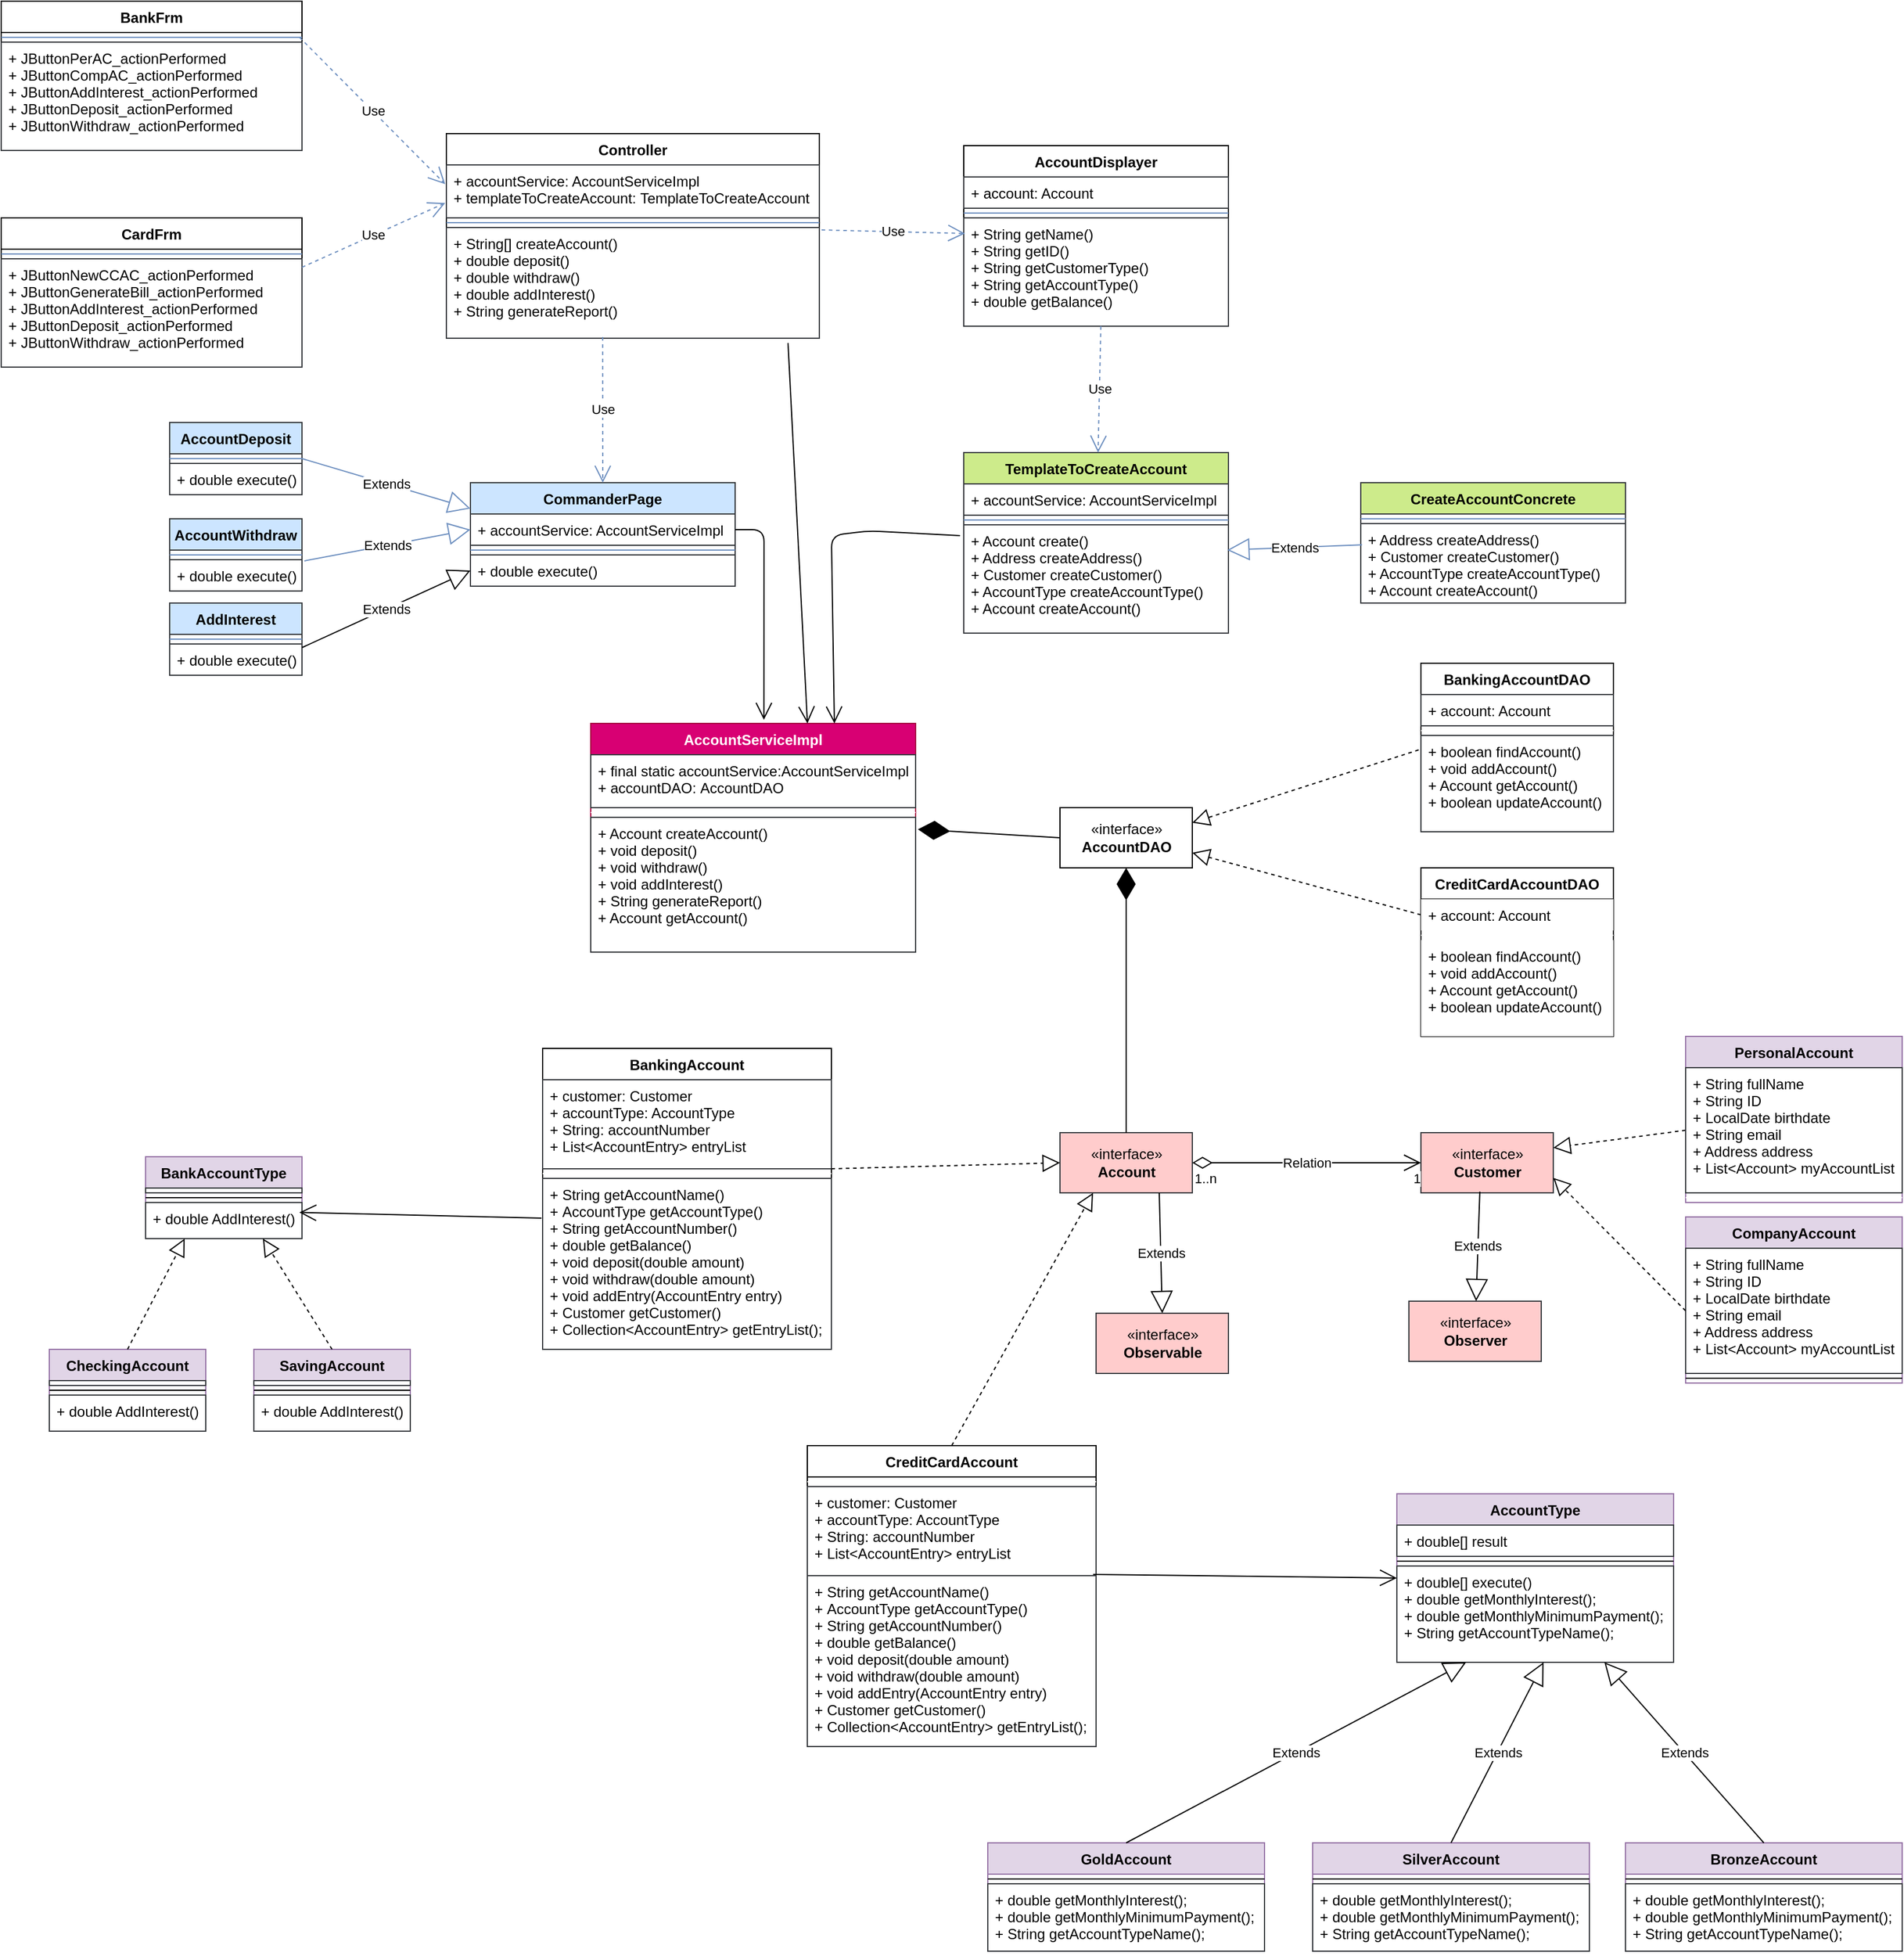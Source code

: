 <mxfile version="13.10.0" type="device"><diagram id="N6geoJVRwXy_Mv2rd3Je" name="Page-1"><mxGraphModel dx="652" dy="1452" grid="1" gridSize="10" guides="0" tooltips="1" connect="1" arrows="1" fold="1" page="1" pageScale="1" pageWidth="850" pageHeight="1100" math="0" shadow="0"><root><mxCell id="0"/><mxCell id="1" parent="0"/><mxCell id="7Wsvsvhpd3cD05kShC8l-5" value="CardFrm" style="swimlane;fontStyle=1;align=center;verticalAlign=top;childLayout=stackLayout;horizontal=1;startSize=26;horizontalStack=0;resizeParent=1;resizeParentMax=0;resizeLast=0;collapsible=1;marginBottom=0;" parent="1" vertex="1"><mxGeometry x="30" y="160" width="250" height="124" as="geometry"/></mxCell><mxCell id="7Wsvsvhpd3cD05kShC8l-7" value="" style="line;strokeWidth=1;fillColor=#dae8fc;align=left;verticalAlign=middle;spacingTop=-1;spacingLeft=3;spacingRight=3;rotatable=0;labelPosition=right;points=[];portConstraint=eastwest;strokeColor=#6c8ebf;" parent="7Wsvsvhpd3cD05kShC8l-5" vertex="1"><mxGeometry y="26" width="250" height="8" as="geometry"/></mxCell><mxCell id="7Wsvsvhpd3cD05kShC8l-8" value="+ JButtonNewCCAC_actionPerformed&#10;+ JButtonGenerateBill_actionPerformed&#10;+ JButtonAddInterest_actionPerformed&#10;+ JButtonDeposit_actionPerformed&#10;+ JButtonWithdraw_actionPerformed" style="text;strokeColor=#36393d;align=left;verticalAlign=top;spacingLeft=4;spacingRight=4;overflow=hidden;rotatable=0;points=[[0,0.5],[1,0.5]];portConstraint=eastwest;fillColor=#FFFFFF;" parent="7Wsvsvhpd3cD05kShC8l-5" vertex="1"><mxGeometry y="34" width="250" height="90" as="geometry"/></mxCell><mxCell id="7Wsvsvhpd3cD05kShC8l-23" value="BankFrm" style="swimlane;fontStyle=1;align=center;verticalAlign=top;childLayout=stackLayout;horizontal=1;startSize=26;horizontalStack=0;resizeParent=1;resizeParentMax=0;resizeLast=0;collapsible=1;marginBottom=0;" parent="1" vertex="1"><mxGeometry x="30" y="-20" width="250" height="124" as="geometry"/></mxCell><mxCell id="7Wsvsvhpd3cD05kShC8l-25" value="" style="line;strokeWidth=1;fillColor=#dae8fc;align=left;verticalAlign=middle;spacingTop=-1;spacingLeft=3;spacingRight=3;rotatable=0;labelPosition=right;points=[];portConstraint=eastwest;strokeColor=#6c8ebf;" parent="7Wsvsvhpd3cD05kShC8l-23" vertex="1"><mxGeometry y="26" width="250" height="8" as="geometry"/></mxCell><mxCell id="7Wsvsvhpd3cD05kShC8l-26" value="+ JButtonPerAC_actionPerformed&#10;+ JButtonCompAC_actionPerformed&#10;+ JButtonAddInterest_actionPerformed&#10;+ JButtonDeposit_actionPerformed&#10;+ JButtonWithdraw_actionPerformed" style="text;align=left;verticalAlign=top;spacingLeft=4;spacingRight=4;overflow=hidden;rotatable=0;points=[[0,0.5],[1,0.5]];portConstraint=eastwest;strokeColor=#36393d;fillColor=#FFFFFF;" parent="7Wsvsvhpd3cD05kShC8l-23" vertex="1"><mxGeometry y="34" width="250" height="90" as="geometry"/></mxCell><mxCell id="7Wsvsvhpd3cD05kShC8l-27" value="Controller" style="swimlane;fontStyle=1;align=center;verticalAlign=top;childLayout=stackLayout;horizontal=1;startSize=26;horizontalStack=0;resizeParent=1;resizeParentMax=0;resizeLast=0;collapsible=1;marginBottom=0;" parent="1" vertex="1"><mxGeometry x="400" y="90" width="310" height="170" as="geometry"/></mxCell><mxCell id="7Wsvsvhpd3cD05kShC8l-28" value="+ accountService: AccountServiceImpl&#10;+ templateToCreateAccount: TemplateToCreateAccount" style="text;strokeColor=#36393d;align=left;verticalAlign=top;spacingLeft=4;spacingRight=4;overflow=hidden;rotatable=0;points=[[0,0.5],[1,0.5]];portConstraint=eastwest;fillColor=#FFFFFF;" parent="7Wsvsvhpd3cD05kShC8l-27" vertex="1"><mxGeometry y="26" width="310" height="44" as="geometry"/></mxCell><mxCell id="7Wsvsvhpd3cD05kShC8l-29" value="" style="line;strokeWidth=1;fillColor=#dae8fc;align=left;verticalAlign=middle;spacingTop=-1;spacingLeft=3;spacingRight=3;rotatable=0;labelPosition=right;points=[];portConstraint=eastwest;strokeColor=#6c8ebf;" parent="7Wsvsvhpd3cD05kShC8l-27" vertex="1"><mxGeometry y="70" width="310" height="8" as="geometry"/></mxCell><mxCell id="7Wsvsvhpd3cD05kShC8l-30" value="+ String[] createAccount()&#10;+ double deposit()&#10;+ double withdraw()&#10;+ double addInterest()&#10;+ String generateReport()&#10;" style="text;strokeColor=#36393d;align=left;verticalAlign=top;spacingLeft=4;spacingRight=4;overflow=hidden;rotatable=0;points=[[0,0.5],[1,0.5]];portConstraint=eastwest;fillColor=#FFFFFF;" parent="7Wsvsvhpd3cD05kShC8l-27" vertex="1"><mxGeometry y="78" width="310" height="92" as="geometry"/></mxCell><mxCell id="7Wsvsvhpd3cD05kShC8l-33" value="Use" style="endArrow=open;endSize=12;dashed=1;html=1;exitX=0.992;exitY=-0.044;exitDx=0;exitDy=0;exitPerimeter=0;entryX=-0.003;entryY=0.364;entryDx=0;entryDy=0;entryPerimeter=0;fillColor=#dae8fc;strokeColor=#6c8ebf;" parent="1" source="7Wsvsvhpd3cD05kShC8l-26" target="7Wsvsvhpd3cD05kShC8l-28" edge="1"><mxGeometry width="160" relative="1" as="geometry"><mxPoint x="340" y="140" as="sourcePoint"/><mxPoint x="345" y="153" as="targetPoint"/></mxGeometry></mxCell><mxCell id="7Wsvsvhpd3cD05kShC8l-34" value="Use" style="endArrow=open;endSize=12;dashed=1;html=1;exitX=1;exitY=0.078;exitDx=0;exitDy=0;exitPerimeter=0;entryX=-0.003;entryY=0.719;entryDx=0;entryDy=0;entryPerimeter=0;fillColor=#dae8fc;strokeColor=#6c8ebf;" parent="1" source="7Wsvsvhpd3cD05kShC8l-8" target="7Wsvsvhpd3cD05kShC8l-28" edge="1"><mxGeometry width="160" relative="1" as="geometry"><mxPoint x="288" y="66.04" as="sourcePoint"/><mxPoint x="355" y="163.024" as="targetPoint"/></mxGeometry></mxCell><mxCell id="7Wsvsvhpd3cD05kShC8l-35" value="CommanderPage" style="swimlane;fontStyle=1;align=center;verticalAlign=top;childLayout=stackLayout;horizontal=1;startSize=26;horizontalStack=0;resizeParent=1;resizeParentMax=0;resizeLast=0;collapsible=1;marginBottom=0;fillColor=#cce5ff;strokeColor=#36393d;" parent="1" vertex="1"><mxGeometry x="420" y="380" width="220" height="86" as="geometry"/></mxCell><mxCell id="7Wsvsvhpd3cD05kShC8l-36" value="+ accountService: AccountServiceImpl" style="text;strokeColor=#36393d;align=left;verticalAlign=top;spacingLeft=4;spacingRight=4;overflow=hidden;rotatable=0;points=[[0,0.5],[1,0.5]];portConstraint=eastwest;fillColor=#FFFFFF;" parent="7Wsvsvhpd3cD05kShC8l-35" vertex="1"><mxGeometry y="26" width="220" height="26" as="geometry"/></mxCell><mxCell id="7Wsvsvhpd3cD05kShC8l-37" value="" style="line;strokeWidth=1;fillColor=#dae8fc;align=left;verticalAlign=middle;spacingTop=-1;spacingLeft=3;spacingRight=3;rotatable=0;labelPosition=right;points=[];portConstraint=eastwest;strokeColor=#6c8ebf;" parent="7Wsvsvhpd3cD05kShC8l-35" vertex="1"><mxGeometry y="52" width="220" height="8" as="geometry"/></mxCell><mxCell id="7Wsvsvhpd3cD05kShC8l-38" value="+ double execute()" style="text;strokeColor=#36393d;align=left;verticalAlign=top;spacingLeft=4;spacingRight=4;overflow=hidden;rotatable=0;points=[[0,0.5],[1,0.5]];portConstraint=eastwest;fillColor=#FFFFFF;" parent="7Wsvsvhpd3cD05kShC8l-35" vertex="1"><mxGeometry y="60" width="220" height="26" as="geometry"/></mxCell><mxCell id="7Wsvsvhpd3cD05kShC8l-39" value="Use" style="endArrow=open;endSize=12;dashed=1;html=1;entryX=0.5;entryY=0;entryDx=0;entryDy=0;exitX=0.419;exitY=0.989;exitDx=0;exitDy=0;exitPerimeter=0;fillColor=#dae8fc;strokeColor=#6c8ebf;" parent="1" source="7Wsvsvhpd3cD05kShC8l-30" target="7Wsvsvhpd3cD05kShC8l-35" edge="1"><mxGeometry width="160" relative="1" as="geometry"><mxPoint x="557" y="279" as="sourcePoint"/><mxPoint x="419.07" y="177.636" as="targetPoint"/></mxGeometry></mxCell><mxCell id="7Wsvsvhpd3cD05kShC8l-41" value="AccountDeposit" style="swimlane;fontStyle=1;align=center;verticalAlign=top;childLayout=stackLayout;horizontal=1;startSize=26;horizontalStack=0;resizeParent=1;resizeParentMax=0;resizeLast=0;collapsible=1;marginBottom=0;fillColor=#cce5ff;strokeColor=#36393d;" parent="1" vertex="1"><mxGeometry x="170" y="330" width="110" height="60" as="geometry"/></mxCell><mxCell id="7Wsvsvhpd3cD05kShC8l-43" value="" style="line;strokeWidth=1;fillColor=#dae8fc;align=left;verticalAlign=middle;spacingTop=-1;spacingLeft=3;spacingRight=3;rotatable=0;labelPosition=right;points=[];portConstraint=eastwest;strokeColor=#6c8ebf;" parent="7Wsvsvhpd3cD05kShC8l-41" vertex="1"><mxGeometry y="26" width="110" height="8" as="geometry"/></mxCell><mxCell id="7Wsvsvhpd3cD05kShC8l-44" value="+ double execute():" style="text;strokeColor=#36393d;align=left;verticalAlign=top;spacingLeft=4;spacingRight=4;overflow=hidden;rotatable=0;points=[[0,0.5],[1,0.5]];portConstraint=eastwest;fillColor=#FFFFFF;" parent="7Wsvsvhpd3cD05kShC8l-41" vertex="1"><mxGeometry y="34" width="110" height="26" as="geometry"/></mxCell><mxCell id="7Wsvsvhpd3cD05kShC8l-45" value="AccountWithdraw" style="swimlane;fontStyle=1;align=center;verticalAlign=top;childLayout=stackLayout;horizontal=1;startSize=26;horizontalStack=0;resizeParent=1;resizeParentMax=0;resizeLast=0;collapsible=1;marginBottom=0;fillColor=#cce5ff;strokeColor=#36393d;" parent="1" vertex="1"><mxGeometry x="170" y="410" width="110" height="60" as="geometry"/></mxCell><mxCell id="7Wsvsvhpd3cD05kShC8l-46" value="" style="line;strokeWidth=1;fillColor=#dae8fc;align=left;verticalAlign=middle;spacingTop=-1;spacingLeft=3;spacingRight=3;rotatable=0;labelPosition=right;points=[];portConstraint=eastwest;strokeColor=#6c8ebf;" parent="7Wsvsvhpd3cD05kShC8l-45" vertex="1"><mxGeometry y="26" width="110" height="8" as="geometry"/></mxCell><mxCell id="7Wsvsvhpd3cD05kShC8l-47" value="+ double execute():" style="text;strokeColor=#36393d;align=left;verticalAlign=top;spacingLeft=4;spacingRight=4;overflow=hidden;rotatable=0;points=[[0,0.5],[1,0.5]];portConstraint=eastwest;fillColor=#FFFFFF;" parent="7Wsvsvhpd3cD05kShC8l-45" vertex="1"><mxGeometry y="34" width="110" height="26" as="geometry"/></mxCell><mxCell id="7Wsvsvhpd3cD05kShC8l-48" value="AddInterest" style="swimlane;fontStyle=1;align=center;verticalAlign=top;childLayout=stackLayout;horizontal=1;startSize=26;horizontalStack=0;resizeParent=1;resizeParentMax=0;resizeLast=0;collapsible=1;marginBottom=0;fillColor=#cce5ff;strokeColor=#36393d;" parent="1" vertex="1"><mxGeometry x="170" y="480" width="110" height="60" as="geometry"/></mxCell><mxCell id="7Wsvsvhpd3cD05kShC8l-49" value="" style="line;strokeWidth=1;fillColor=#dae8fc;align=left;verticalAlign=middle;spacingTop=-1;spacingLeft=3;spacingRight=3;rotatable=0;labelPosition=right;points=[];portConstraint=eastwest;strokeColor=#6c8ebf;" parent="7Wsvsvhpd3cD05kShC8l-48" vertex="1"><mxGeometry y="26" width="110" height="8" as="geometry"/></mxCell><mxCell id="7Wsvsvhpd3cD05kShC8l-50" value="+ double execute():" style="text;strokeColor=#36393d;align=left;verticalAlign=top;spacingLeft=4;spacingRight=4;overflow=hidden;rotatable=0;points=[[0,0.5],[1,0.5]];portConstraint=eastwest;fillColor=#FFFFFF;" parent="7Wsvsvhpd3cD05kShC8l-48" vertex="1"><mxGeometry y="34" width="110" height="26" as="geometry"/></mxCell><mxCell id="7Wsvsvhpd3cD05kShC8l-53" value="AccountDisplayer" style="swimlane;fontStyle=1;align=center;verticalAlign=top;childLayout=stackLayout;horizontal=1;startSize=26;horizontalStack=0;resizeParent=1;resizeParentMax=0;resizeLast=0;collapsible=1;marginBottom=0;" parent="1" vertex="1"><mxGeometry x="830" y="100" width="220" height="150" as="geometry"/></mxCell><mxCell id="7Wsvsvhpd3cD05kShC8l-54" value="+ account: Account" style="text;strokeColor=#36393d;align=left;verticalAlign=top;spacingLeft=4;spacingRight=4;overflow=hidden;rotatable=0;points=[[0,0.5],[1,0.5]];portConstraint=eastwest;fillColor=#FFFFFF;" parent="7Wsvsvhpd3cD05kShC8l-53" vertex="1"><mxGeometry y="26" width="220" height="26" as="geometry"/></mxCell><mxCell id="7Wsvsvhpd3cD05kShC8l-55" value="" style="line;strokeWidth=1;fillColor=#dae8fc;align=left;verticalAlign=middle;spacingTop=-1;spacingLeft=3;spacingRight=3;rotatable=0;labelPosition=right;points=[];portConstraint=eastwest;strokeColor=#6c8ebf;" parent="7Wsvsvhpd3cD05kShC8l-53" vertex="1"><mxGeometry y="52" width="220" height="8" as="geometry"/></mxCell><mxCell id="7Wsvsvhpd3cD05kShC8l-56" value="+ String getName()&#10;+ String getID()&#10;+ String getCustomerType()&#10;+ String getAccountType()&#10;+ double getBalance()" style="text;strokeColor=#36393d;align=left;verticalAlign=top;spacingLeft=4;spacingRight=4;overflow=hidden;rotatable=0;points=[[0,0.5],[1,0.5]];portConstraint=eastwest;fillColor=#FFFFFF;" parent="7Wsvsvhpd3cD05kShC8l-53" vertex="1"><mxGeometry y="60" width="220" height="90" as="geometry"/></mxCell><mxCell id="7Wsvsvhpd3cD05kShC8l-57" value="Use" style="endArrow=open;endSize=12;dashed=1;html=1;entryX=0.005;entryY=0.144;entryDx=0;entryDy=0;exitX=1.006;exitY=0.022;exitDx=0;exitDy=0;exitPerimeter=0;entryPerimeter=0;fillColor=#dae8fc;strokeColor=#6c8ebf;" parent="1" source="7Wsvsvhpd3cD05kShC8l-30" target="7Wsvsvhpd3cD05kShC8l-56" edge="1"><mxGeometry width="160" relative="1" as="geometry"><mxPoint x="567" y="289" as="sourcePoint"/><mxPoint x="435" y="360" as="targetPoint"/></mxGeometry></mxCell><mxCell id="7Wsvsvhpd3cD05kShC8l-58" value="TemplateToCreateAccount" style="swimlane;fontStyle=1;align=center;verticalAlign=top;childLayout=stackLayout;horizontal=1;startSize=26;horizontalStack=0;resizeParent=1;resizeParentMax=0;resizeLast=0;collapsible=1;marginBottom=0;fillColor=#cdeb8b;strokeColor=#36393d;" parent="1" vertex="1"><mxGeometry x="830" y="355" width="220" height="150" as="geometry"/></mxCell><mxCell id="7Wsvsvhpd3cD05kShC8l-59" value="+ accountService: AccountServiceImpl" style="text;strokeColor=#36393d;align=left;verticalAlign=top;spacingLeft=4;spacingRight=4;overflow=hidden;rotatable=0;points=[[0,0.5],[1,0.5]];portConstraint=eastwest;fillColor=#FFFFFF;" parent="7Wsvsvhpd3cD05kShC8l-58" vertex="1"><mxGeometry y="26" width="220" height="26" as="geometry"/></mxCell><mxCell id="7Wsvsvhpd3cD05kShC8l-60" value="" style="line;strokeWidth=1;fillColor=#dae8fc;align=left;verticalAlign=middle;spacingTop=-1;spacingLeft=3;spacingRight=3;rotatable=0;labelPosition=right;points=[];portConstraint=eastwest;strokeColor=#6c8ebf;" parent="7Wsvsvhpd3cD05kShC8l-58" vertex="1"><mxGeometry y="52" width="220" height="8" as="geometry"/></mxCell><mxCell id="7Wsvsvhpd3cD05kShC8l-61" value="+ Account create()&#10;+ Address createAddress()&#10;+ Customer createCustomer()&#10;+ AccountType createAccountType()&#10;+ Account createAccount()" style="text;strokeColor=#36393d;align=left;verticalAlign=top;spacingLeft=4;spacingRight=4;overflow=hidden;rotatable=0;points=[[0,0.5],[1,0.5]];portConstraint=eastwest;fillColor=#FFFFFF;" parent="7Wsvsvhpd3cD05kShC8l-58" vertex="1"><mxGeometry y="60" width="220" height="90" as="geometry"/></mxCell><mxCell id="7Wsvsvhpd3cD05kShC8l-62" value="Use" style="endArrow=open;endSize=12;dashed=1;html=1;exitX=0.518;exitY=1;exitDx=0;exitDy=0;exitPerimeter=0;fillColor=#dae8fc;strokeColor=#6c8ebf;" parent="1" source="7Wsvsvhpd3cD05kShC8l-56" target="7Wsvsvhpd3cD05kShC8l-58" edge="1"><mxGeometry width="160" relative="1" as="geometry"><mxPoint x="731.86" y="200.024" as="sourcePoint"/><mxPoint x="841.1" y="202.96" as="targetPoint"/></mxGeometry></mxCell><mxCell id="7Wsvsvhpd3cD05kShC8l-63" value="CreateAccountConcrete" style="swimlane;fontStyle=1;align=center;verticalAlign=top;childLayout=stackLayout;horizontal=1;startSize=26;horizontalStack=0;resizeParent=1;resizeParentMax=0;resizeLast=0;collapsible=1;marginBottom=0;fillColor=#cdeb8b;strokeColor=#36393d;" parent="1" vertex="1"><mxGeometry x="1160" y="380" width="220" height="100" as="geometry"/></mxCell><mxCell id="7Wsvsvhpd3cD05kShC8l-65" value="" style="line;strokeWidth=1;fillColor=#dae8fc;align=left;verticalAlign=middle;spacingTop=-1;spacingLeft=3;spacingRight=3;rotatable=0;labelPosition=right;points=[];portConstraint=eastwest;strokeColor=#6c8ebf;" parent="7Wsvsvhpd3cD05kShC8l-63" vertex="1"><mxGeometry y="26" width="220" height="8" as="geometry"/></mxCell><mxCell id="7Wsvsvhpd3cD05kShC8l-66" value="+ Address createAddress()&#10;+ Customer createCustomer()&#10;+ AccountType createAccountType()&#10;+ Account createAccount()" style="text;strokeColor=#36393d;align=left;verticalAlign=top;spacingLeft=4;spacingRight=4;overflow=hidden;rotatable=0;points=[[0,0.5],[1,0.5]];portConstraint=eastwest;fillColor=#FFFFFF;" parent="7Wsvsvhpd3cD05kShC8l-63" vertex="1"><mxGeometry y="34" width="220" height="66" as="geometry"/></mxCell><mxCell id="7Wsvsvhpd3cD05kShC8l-67" value="Extends" style="endArrow=block;endSize=16;endFill=0;html=1;exitX=0.005;exitY=0.267;exitDx=0;exitDy=0;exitPerimeter=0;fillColor=#dae8fc;strokeColor=#6c8ebf;" parent="1" source="7Wsvsvhpd3cD05kShC8l-66" edge="1"><mxGeometry width="160" relative="1" as="geometry"><mxPoint x="460" y="340" as="sourcePoint"/><mxPoint x="1049" y="436" as="targetPoint"/></mxGeometry></mxCell><mxCell id="7Wsvsvhpd3cD05kShC8l-68" value="Extends" style="endArrow=block;endSize=16;endFill=0;html=1;exitX=1;exitY=0.5;exitDx=0;exitDy=0;entryX=0;entryY=0.25;entryDx=0;entryDy=0;fillColor=#dae8fc;strokeColor=#6c8ebf;" parent="1" source="7Wsvsvhpd3cD05kShC8l-41" target="7Wsvsvhpd3cD05kShC8l-35" edge="1"><mxGeometry width="160" relative="1" as="geometry"><mxPoint x="360" y="340" as="sourcePoint"/><mxPoint x="520" y="340" as="targetPoint"/></mxGeometry></mxCell><mxCell id="7Wsvsvhpd3cD05kShC8l-69" value="Extends" style="endArrow=block;endSize=16;endFill=0;html=1;exitX=1.018;exitY=0.038;exitDx=0;exitDy=0;entryX=0;entryY=0.5;entryDx=0;entryDy=0;exitPerimeter=0;fillColor=#dae8fc;strokeColor=#6c8ebf;" parent="1" source="7Wsvsvhpd3cD05kShC8l-47" target="7Wsvsvhpd3cD05kShC8l-36" edge="1"><mxGeometry width="160" relative="1" as="geometry"><mxPoint x="290" y="400" as="sourcePoint"/><mxPoint x="430" y="411.5" as="targetPoint"/></mxGeometry></mxCell><mxCell id="7Wsvsvhpd3cD05kShC8l-70" value="Extends" style="endArrow=block;endSize=16;endFill=0;html=1;exitX=1;exitY=0.115;exitDx=0;exitDy=0;entryX=0;entryY=0.5;entryDx=0;entryDy=0;exitPerimeter=0;" parent="1" source="7Wsvsvhpd3cD05kShC8l-50" target="7Wsvsvhpd3cD05kShC8l-38" edge="1"><mxGeometry width="160" relative="1" as="geometry"><mxPoint x="300" y="410" as="sourcePoint"/><mxPoint x="440" y="421.5" as="targetPoint"/></mxGeometry></mxCell><mxCell id="7Wsvsvhpd3cD05kShC8l-71" value="AccountServiceImpl" style="swimlane;fontStyle=1;align=center;verticalAlign=top;childLayout=stackLayout;horizontal=1;startSize=26;horizontalStack=0;resizeParent=1;resizeParentMax=0;resizeLast=0;collapsible=1;marginBottom=0;fillColor=#d80073;strokeColor=#A50040;fontColor=#ffffff;" parent="1" vertex="1"><mxGeometry x="520" y="580" width="270" height="190" as="geometry"/></mxCell><mxCell id="7Wsvsvhpd3cD05kShC8l-72" value="+ final static accountService:AccountServiceImpl&#10;+ accountDAO: AccountDAO" style="text;strokeColor=#36393d;align=left;verticalAlign=top;spacingLeft=4;spacingRight=4;overflow=hidden;rotatable=0;points=[[0,0.5],[1,0.5]];portConstraint=eastwest;fillColor=#FFFFFF;" parent="7Wsvsvhpd3cD05kShC8l-71" vertex="1"><mxGeometry y="26" width="270" height="44" as="geometry"/></mxCell><mxCell id="7Wsvsvhpd3cD05kShC8l-73" value="" style="line;strokeWidth=1;align=left;verticalAlign=middle;spacingTop=-1;spacingLeft=3;spacingRight=3;rotatable=0;labelPosition=right;points=[];portConstraint=eastwest;fillColor=#FFFFFF;strokeColor=#FFFFFF;" parent="7Wsvsvhpd3cD05kShC8l-71" vertex="1"><mxGeometry y="70" width="270" height="8" as="geometry"/></mxCell><mxCell id="7Wsvsvhpd3cD05kShC8l-74" value="+ Account createAccount()&#10;+ void deposit()&#10;+ void withdraw()&#10;+ void addInterest()&#10;+ String generateReport()&#10;+ Account getAccount()" style="text;strokeColor=#36393d;align=left;verticalAlign=top;spacingLeft=4;spacingRight=4;overflow=hidden;rotatable=0;points=[[0,0.5],[1,0.5]];portConstraint=eastwest;fillColor=#FFFFFF;" parent="7Wsvsvhpd3cD05kShC8l-71" vertex="1"><mxGeometry y="78" width="270" height="112" as="geometry"/></mxCell><mxCell id="7Wsvsvhpd3cD05kShC8l-79" value="«interface»&lt;br&gt;&lt;b&gt;AccountDAO&lt;/b&gt;" style="html=1;" parent="1" vertex="1"><mxGeometry x="910" y="650" width="110" height="50" as="geometry"/></mxCell><mxCell id="7Wsvsvhpd3cD05kShC8l-80" value="BankingAccountDAO" style="swimlane;fontStyle=1;align=center;verticalAlign=top;childLayout=stackLayout;horizontal=1;startSize=26;horizontalStack=0;resizeParent=1;resizeParentMax=0;resizeLast=0;collapsible=1;marginBottom=0;" parent="1" vertex="1"><mxGeometry x="1210" y="530" width="160" height="140" as="geometry"/></mxCell><mxCell id="7Wsvsvhpd3cD05kShC8l-81" value="+ account: Account" style="text;strokeColor=#36393d;align=left;verticalAlign=top;spacingLeft=4;spacingRight=4;overflow=hidden;rotatable=0;points=[[0,0.5],[1,0.5]];portConstraint=eastwest;fillColor=#FFFFFF;" parent="7Wsvsvhpd3cD05kShC8l-80" vertex="1"><mxGeometry y="26" width="160" height="26" as="geometry"/></mxCell><mxCell id="7Wsvsvhpd3cD05kShC8l-82" value="" style="line;strokeWidth=1;align=left;verticalAlign=middle;spacingTop=-1;spacingLeft=3;spacingRight=3;rotatable=0;labelPosition=right;points=[];portConstraint=eastwest;strokeColor=#FFFFFF;fillColor=#FFFFFF;" parent="7Wsvsvhpd3cD05kShC8l-80" vertex="1"><mxGeometry y="52" width="160" height="8" as="geometry"/></mxCell><mxCell id="7Wsvsvhpd3cD05kShC8l-83" value="+ boolean findAccount()&#10;+ void addAccount()&#10;+ Account getAccount()&#10;+ boolean updateAccount()" style="text;strokeColor=#36393d;align=left;verticalAlign=top;spacingLeft=4;spacingRight=4;overflow=hidden;rotatable=0;points=[[0,0.5],[1,0.5]];portConstraint=eastwest;fillColor=#FFFFFF;" parent="7Wsvsvhpd3cD05kShC8l-80" vertex="1"><mxGeometry y="60" width="160" height="80" as="geometry"/></mxCell><mxCell id="7Wsvsvhpd3cD05kShC8l-88" value="CreditCardAccountDAO" style="swimlane;fontStyle=1;align=center;verticalAlign=top;childLayout=stackLayout;horizontal=1;startSize=26;horizontalStack=0;resizeParent=1;resizeParentMax=0;resizeLast=0;collapsible=1;marginBottom=0;" parent="1" vertex="1"><mxGeometry x="1210" y="700" width="160" height="140" as="geometry"/></mxCell><mxCell id="7Wsvsvhpd3cD05kShC8l-89" value="+ account: Account" style="text;align=left;verticalAlign=top;spacingLeft=4;spacingRight=4;overflow=hidden;rotatable=0;points=[[0,0.5],[1,0.5]];portConstraint=eastwest;fillColor=#FFFFFF;" parent="7Wsvsvhpd3cD05kShC8l-88" vertex="1"><mxGeometry y="26" width="160" height="26" as="geometry"/></mxCell><mxCell id="7Wsvsvhpd3cD05kShC8l-90" value="" style="line;strokeWidth=1;align=left;verticalAlign=middle;spacingTop=-1;spacingLeft=3;spacingRight=3;rotatable=0;labelPosition=right;points=[];portConstraint=eastwest;fillColor=#FFFFFF;strokeColor=#FFFFFF;" parent="7Wsvsvhpd3cD05kShC8l-88" vertex="1"><mxGeometry y="52" width="160" height="8" as="geometry"/></mxCell><mxCell id="7Wsvsvhpd3cD05kShC8l-91" value="+ boolean findAccount()&#10;+ void addAccount()&#10;+ Account getAccount()&#10;+ boolean updateAccount()" style="text;align=left;verticalAlign=top;spacingLeft=4;spacingRight=4;overflow=hidden;rotatable=0;points=[[0,0.5],[1,0.5]];portConstraint=eastwest;fillColor=#FFFFFF;" parent="7Wsvsvhpd3cD05kShC8l-88" vertex="1"><mxGeometry y="60" width="160" height="80" as="geometry"/></mxCell><mxCell id="7Wsvsvhpd3cD05kShC8l-92" value="" style="endArrow=block;dashed=1;endFill=0;endSize=12;html=1;exitX=-0.012;exitY=0.15;exitDx=0;exitDy=0;exitPerimeter=0;entryX=1;entryY=0.25;entryDx=0;entryDy=0;fillColor=#ffe6cc;" parent="1" source="7Wsvsvhpd3cD05kShC8l-83" target="7Wsvsvhpd3cD05kShC8l-79" edge="1"><mxGeometry width="160" relative="1" as="geometry"><mxPoint x="840" y="630" as="sourcePoint"/><mxPoint x="1000" y="630" as="targetPoint"/></mxGeometry></mxCell><mxCell id="7Wsvsvhpd3cD05kShC8l-93" value="" style="endArrow=block;dashed=1;endFill=0;endSize=12;html=1;exitX=0;exitY=0.5;exitDx=0;exitDy=0;entryX=1;entryY=0.75;entryDx=0;entryDy=0;fillColor=#ffe6cc;" parent="1" source="7Wsvsvhpd3cD05kShC8l-89" target="7Wsvsvhpd3cD05kShC8l-79" edge="1"><mxGeometry width="160" relative="1" as="geometry"><mxPoint x="1088.08" y="622" as="sourcePoint"/><mxPoint x="1000" y="672.5" as="targetPoint"/></mxGeometry></mxCell><mxCell id="7Wsvsvhpd3cD05kShC8l-102" value="«interface»&lt;br&gt;&lt;b&gt;Account&lt;/b&gt;" style="html=1;fillColor=#ffcccc;strokeColor=#36393d;" parent="1" vertex="1"><mxGeometry x="910" y="920" width="110" height="50" as="geometry"/></mxCell><mxCell id="7Wsvsvhpd3cD05kShC8l-103" value="BankingAccount" style="swimlane;fontStyle=1;align=center;verticalAlign=top;childLayout=stackLayout;horizontal=1;startSize=26;horizontalStack=0;resizeParent=1;resizeParentMax=0;resizeLast=0;collapsible=1;marginBottom=0;" parent="1" vertex="1"><mxGeometry x="480" y="850" width="240" height="250" as="geometry"/></mxCell><mxCell id="7Wsvsvhpd3cD05kShC8l-104" value="+ customer: Customer&#10;+ accountType: AccountType&#10;+ String: accountNumber&#10;+ List&lt;AccountEntry&gt; entryList" style="text;strokeColor=#36393d;align=left;verticalAlign=top;spacingLeft=4;spacingRight=4;overflow=hidden;rotatable=0;points=[[0,0.5],[1,0.5]];portConstraint=eastwest;fillColor=#FFFFFF;" parent="7Wsvsvhpd3cD05kShC8l-103" vertex="1"><mxGeometry y="26" width="240" height="74" as="geometry"/></mxCell><mxCell id="7Wsvsvhpd3cD05kShC8l-105" value="" style="line;strokeWidth=1;align=left;verticalAlign=middle;spacingTop=-1;spacingLeft=3;spacingRight=3;rotatable=0;labelPosition=right;points=[];portConstraint=eastwest;fillColor=#FFFFFF;strokeColor=#FFFFFF;" parent="7Wsvsvhpd3cD05kShC8l-103" vertex="1"><mxGeometry y="100" width="240" height="8" as="geometry"/></mxCell><mxCell id="7Wsvsvhpd3cD05kShC8l-106" value="+ String getAccountName()&#10;+ AccountType getAccountType()&#10;+ String getAccountNumber()&#10;+ double getBalance()&#10;+ void deposit(double amount)&#10;+ void withdraw(double amount)&#10;+ void addEntry(AccountEntry entry)&#10;+ Customer getCustomer()&#10;+ Collection&lt;AccountEntry&gt; getEntryList();" style="text;strokeColor=#36393d;align=left;verticalAlign=top;spacingLeft=4;spacingRight=4;overflow=hidden;rotatable=0;points=[[0,0.5],[1,0.5]];portConstraint=eastwest;fillColor=#FFFFFF;" parent="7Wsvsvhpd3cD05kShC8l-103" vertex="1"><mxGeometry y="108" width="240" height="142" as="geometry"/></mxCell><mxCell id="7Wsvsvhpd3cD05kShC8l-107" value="" style="endArrow=open;endFill=1;endSize=12;html=1;entryX=0.533;entryY=-0.016;entryDx=0;entryDy=0;exitX=1;exitY=0.5;exitDx=0;exitDy=0;entryPerimeter=0;" parent="1" source="7Wsvsvhpd3cD05kShC8l-36" target="7Wsvsvhpd3cD05kShC8l-71" edge="1"><mxGeometry width="160" relative="1" as="geometry"><mxPoint x="645" y="426" as="sourcePoint"/><mxPoint x="940" y="720" as="targetPoint"/><Array as="points"><mxPoint x="664" y="419"/></Array></mxGeometry></mxCell><mxCell id="7Wsvsvhpd3cD05kShC8l-108" value="" style="endArrow=open;endFill=1;endSize=12;html=1;entryX=0.75;entryY=0;entryDx=0;entryDy=0;exitX=-0.014;exitY=0.1;exitDx=0;exitDy=0;exitPerimeter=0;fillColor=#f8cecc;" parent="1" source="7Wsvsvhpd3cD05kShC8l-61" target="7Wsvsvhpd3cD05kShC8l-71" edge="1"><mxGeometry width="160" relative="1" as="geometry"><mxPoint x="650" y="429" as="sourcePoint"/><mxPoint x="673.91" y="586.96" as="targetPoint"/><Array as="points"><mxPoint x="750" y="420"/><mxPoint x="720" y="424"/></Array></mxGeometry></mxCell><mxCell id="7Wsvsvhpd3cD05kShC8l-109" value="" style="endArrow=diamondThin;endFill=1;endSize=24;html=1;exitX=0;exitY=0.5;exitDx=0;exitDy=0;entryX=1.007;entryY=0.089;entryDx=0;entryDy=0;entryPerimeter=0;fillColor=#ffe6cc;" parent="1" source="7Wsvsvhpd3cD05kShC8l-79" target="7Wsvsvhpd3cD05kShC8l-74" edge="1"><mxGeometry width="160" relative="1" as="geometry"><mxPoint x="880" y="630" as="sourcePoint"/><mxPoint x="940" y="600" as="targetPoint"/></mxGeometry></mxCell><mxCell id="7Wsvsvhpd3cD05kShC8l-110" value="" style="endArrow=diamondThin;endFill=1;endSize=24;html=1;exitX=0.5;exitY=0;exitDx=0;exitDy=0;entryX=0.5;entryY=1;entryDx=0;entryDy=0;" parent="1" source="7Wsvsvhpd3cD05kShC8l-102" target="7Wsvsvhpd3cD05kShC8l-79" edge="1"><mxGeometry width="160" relative="1" as="geometry"><mxPoint x="920" y="685" as="sourcePoint"/><mxPoint x="801.89" y="677.968" as="targetPoint"/></mxGeometry></mxCell><mxCell id="7Wsvsvhpd3cD05kShC8l-111" value="" style="endArrow=block;dashed=1;endFill=0;endSize=12;html=1;exitX=1;exitY=0;exitDx=0;exitDy=0;entryX=0;entryY=0.5;entryDx=0;entryDy=0;exitPerimeter=0;" parent="1" source="7Wsvsvhpd3cD05kShC8l-105" target="7Wsvsvhpd3cD05kShC8l-102" edge="1"><mxGeometry width="160" relative="1" as="geometry"><mxPoint x="780" y="850" as="sourcePoint"/><mxPoint x="940" y="850" as="targetPoint"/></mxGeometry></mxCell><mxCell id="7Wsvsvhpd3cD05kShC8l-112" value="CreditCardAccount" style="swimlane;fontStyle=1;align=center;verticalAlign=top;childLayout=stackLayout;horizontal=1;startSize=26;horizontalStack=0;resizeParent=1;resizeParentMax=0;resizeLast=0;collapsible=1;marginBottom=0;" parent="1" vertex="1"><mxGeometry x="700" y="1180" width="240" height="250" as="geometry"/></mxCell><mxCell id="7Wsvsvhpd3cD05kShC8l-114" value="" style="line;strokeWidth=1;align=left;verticalAlign=middle;spacingTop=-1;spacingLeft=3;spacingRight=3;rotatable=0;labelPosition=right;points=[];portConstraint=eastwest;fillColor=#FFFFFF;strokeColor=#FFFFFF;" parent="7Wsvsvhpd3cD05kShC8l-112" vertex="1"><mxGeometry y="26" width="240" height="8" as="geometry"/></mxCell><mxCell id="7Wsvsvhpd3cD05kShC8l-113" value="+ customer: Customer&#10;+ accountType: AccountType&#10;+ String: accountNumber&#10;+ List&lt;AccountEntry&gt; entryList" style="text;align=left;verticalAlign=top;spacingLeft=4;spacingRight=4;overflow=hidden;rotatable=0;points=[[0,0.5],[1,0.5]];portConstraint=eastwest;strokeColor=#36393d;fillColor=#FFFFFF;" parent="7Wsvsvhpd3cD05kShC8l-112" vertex="1"><mxGeometry y="34" width="240" height="74" as="geometry"/></mxCell><mxCell id="7Wsvsvhpd3cD05kShC8l-115" value="+ String getAccountName()&#10;+ AccountType getAccountType()&#10;+ String getAccountNumber()&#10;+ double getBalance()&#10;+ void deposit(double amount)&#10;+ void withdraw(double amount)&#10;+ void addEntry(AccountEntry entry)&#10;+ Customer getCustomer()&#10;+ Collection&lt;AccountEntry&gt; getEntryList();" style="text;align=left;verticalAlign=top;spacingLeft=4;spacingRight=4;overflow=hidden;rotatable=0;points=[[0,0.5],[1,0.5]];portConstraint=eastwest;strokeColor=#36393d;fillColor=#FFFFFF;" parent="7Wsvsvhpd3cD05kShC8l-112" vertex="1"><mxGeometry y="108" width="240" height="142" as="geometry"/></mxCell><mxCell id="7Wsvsvhpd3cD05kShC8l-116" value="" style="endArrow=block;dashed=1;endFill=0;endSize=12;html=1;exitX=0.5;exitY=0;exitDx=0;exitDy=0;entryX=0.25;entryY=1;entryDx=0;entryDy=0;" parent="1" source="7Wsvsvhpd3cD05kShC8l-112" target="7Wsvsvhpd3cD05kShC8l-102" edge="1"><mxGeometry width="160" relative="1" as="geometry"><mxPoint x="770" y="863.972" as="sourcePoint"/><mxPoint x="910" y="970" as="targetPoint"/></mxGeometry></mxCell><mxCell id="7Wsvsvhpd3cD05kShC8l-117" value="«interface»&lt;br&gt;&lt;b&gt;Customer&lt;/b&gt;" style="html=1;fillColor=#ffcccc;strokeColor=#36393d;" parent="1" vertex="1"><mxGeometry x="1210" y="920" width="110" height="50" as="geometry"/></mxCell><mxCell id="7Wsvsvhpd3cD05kShC8l-119" value="Relation" style="endArrow=open;html=1;endSize=12;startArrow=diamondThin;startSize=14;startFill=0;edgeStyle=orthogonalEdgeStyle;exitX=1;exitY=0.5;exitDx=0;exitDy=0;entryX=0;entryY=0.5;entryDx=0;entryDy=0;" parent="1" source="7Wsvsvhpd3cD05kShC8l-102" target="7Wsvsvhpd3cD05kShC8l-117" edge="1"><mxGeometry relative="1" as="geometry"><mxPoint x="870" y="1070" as="sourcePoint"/><mxPoint x="1030" y="1070" as="targetPoint"/></mxGeometry></mxCell><mxCell id="7Wsvsvhpd3cD05kShC8l-120" value="1..n" style="edgeLabel;resizable=0;html=1;align=left;verticalAlign=top;" parent="7Wsvsvhpd3cD05kShC8l-119" connectable="0" vertex="1"><mxGeometry x="-1" relative="1" as="geometry"/></mxCell><mxCell id="7Wsvsvhpd3cD05kShC8l-121" value="1" style="edgeLabel;resizable=0;html=1;align=right;verticalAlign=top;" parent="7Wsvsvhpd3cD05kShC8l-119" connectable="0" vertex="1"><mxGeometry x="1" relative="1" as="geometry"/></mxCell><mxCell id="7Wsvsvhpd3cD05kShC8l-127" value="CompanyAccount" style="swimlane;fontStyle=1;align=center;verticalAlign=top;childLayout=stackLayout;horizontal=1;startSize=26;horizontalStack=0;resizeParent=1;resizeParentMax=0;resizeLast=0;collapsible=1;marginBottom=0;fillColor=#e1d5e7;strokeColor=#9673a6;" parent="1" vertex="1"><mxGeometry x="1430" y="990" width="180" height="138" as="geometry"/></mxCell><mxCell id="7Wsvsvhpd3cD05kShC8l-128" value="+ String fullName&#10;+ String ID&#10;+ LocalDate birthdate&#10;+ String email&#10;+ Address address&#10;+ List&lt;Account&gt; myAccountList" style="text;strokeColor=#36393d;align=left;verticalAlign=top;spacingLeft=4;spacingRight=4;overflow=hidden;rotatable=0;points=[[0,0.5],[1,0.5]];portConstraint=eastwest;fillColor=#FFFFFF;" parent="7Wsvsvhpd3cD05kShC8l-127" vertex="1"><mxGeometry y="26" width="180" height="104" as="geometry"/></mxCell><mxCell id="7Wsvsvhpd3cD05kShC8l-129" value="" style="line;strokeWidth=1;align=left;verticalAlign=middle;spacingTop=-1;spacingLeft=3;spacingRight=3;rotatable=0;labelPosition=right;points=[];portConstraint=eastwest;fillColor=#FFFFFF;" parent="7Wsvsvhpd3cD05kShC8l-127" vertex="1"><mxGeometry y="130" width="180" height="8" as="geometry"/></mxCell><mxCell id="7Wsvsvhpd3cD05kShC8l-130" value="" style="endArrow=block;dashed=1;endFill=0;endSize=12;html=1;entryX=1;entryY=0.25;entryDx=0;entryDy=0;exitX=0;exitY=0.5;exitDx=0;exitDy=0;" parent="1" source="7Wsvsvhpd3cD05kShC8l-133" target="7Wsvsvhpd3cD05kShC8l-117" edge="1"><mxGeometry width="160" relative="1" as="geometry"><mxPoint x="1500" y="980" as="sourcePoint"/><mxPoint x="980" y="1035" as="targetPoint"/></mxGeometry></mxCell><mxCell id="7Wsvsvhpd3cD05kShC8l-131" value="" style="endArrow=block;dashed=1;endFill=0;endSize=12;html=1;exitX=0;exitY=0.5;exitDx=0;exitDy=0;entryX=1;entryY=0.75;entryDx=0;entryDy=0;" parent="1" source="7Wsvsvhpd3cD05kShC8l-128" target="7Wsvsvhpd3cD05kShC8l-117" edge="1"><mxGeometry width="160" relative="1" as="geometry"><mxPoint x="1418.98" y="917.004" as="sourcePoint"/><mxPoint x="1330" y="1050" as="targetPoint"/></mxGeometry></mxCell><mxCell id="7Wsvsvhpd3cD05kShC8l-132" value="PersonalAccount" style="swimlane;fontStyle=1;align=center;verticalAlign=top;childLayout=stackLayout;horizontal=1;startSize=26;horizontalStack=0;resizeParent=1;resizeParentMax=0;resizeLast=0;collapsible=1;marginBottom=0;fillColor=#e1d5e7;strokeColor=#9673a6;" parent="1" vertex="1"><mxGeometry x="1430" y="840" width="180" height="138" as="geometry"/></mxCell><mxCell id="7Wsvsvhpd3cD05kShC8l-133" value="+ String fullName&#10;+ String ID&#10;+ LocalDate birthdate&#10;+ String email&#10;+ Address address&#10;+ List&lt;Account&gt; myAccountList" style="text;strokeColor=#36393d;align=left;verticalAlign=top;spacingLeft=4;spacingRight=4;overflow=hidden;rotatable=0;points=[[0,0.5],[1,0.5]];portConstraint=eastwest;fillColor=#FFFFFF;" parent="7Wsvsvhpd3cD05kShC8l-132" vertex="1"><mxGeometry y="26" width="180" height="104" as="geometry"/></mxCell><mxCell id="7Wsvsvhpd3cD05kShC8l-134" value="" style="line;strokeWidth=1;align=left;verticalAlign=middle;spacingTop=-1;spacingLeft=3;spacingRight=3;rotatable=0;labelPosition=right;points=[];portConstraint=eastwest;fillColor=#FFFFFF;strokeColor=#FFFFFF;" parent="7Wsvsvhpd3cD05kShC8l-132" vertex="1"><mxGeometry y="130" width="180" height="8" as="geometry"/></mxCell><mxCell id="7Wsvsvhpd3cD05kShC8l-135" value="«interface»&lt;br&gt;&lt;b&gt;Observer&lt;/b&gt;" style="html=1;fillColor=#ffcccc;strokeColor=#36393d;" parent="1" vertex="1"><mxGeometry x="1200" y="1060" width="110" height="50" as="geometry"/></mxCell><mxCell id="7Wsvsvhpd3cD05kShC8l-136" value="«interface»&lt;br&gt;&lt;b&gt;Observable&lt;/b&gt;" style="html=1;fillColor=#ffcccc;strokeColor=#36393d;" parent="1" vertex="1"><mxGeometry x="940" y="1070" width="110" height="50" as="geometry"/></mxCell><mxCell id="7Wsvsvhpd3cD05kShC8l-137" value="Extends" style="endArrow=block;endSize=16;endFill=0;html=1;exitX=0.75;exitY=1;exitDx=0;exitDy=0;" parent="1" source="7Wsvsvhpd3cD05kShC8l-102" edge="1"><mxGeometry width="160" relative="1" as="geometry"><mxPoint x="990" y="1140" as="sourcePoint"/><mxPoint x="995" y="1070" as="targetPoint"/></mxGeometry></mxCell><mxCell id="7Wsvsvhpd3cD05kShC8l-138" value="Extends" style="endArrow=block;endSize=16;endFill=0;html=1;exitX=0.445;exitY=0.98;exitDx=0;exitDy=0;exitPerimeter=0;" parent="1" source="7Wsvsvhpd3cD05kShC8l-117" target="7Wsvsvhpd3cD05kShC8l-135" edge="1"><mxGeometry width="160" relative="1" as="geometry"><mxPoint x="1062.5" y="1060" as="sourcePoint"/><mxPoint x="1125" y="1140" as="targetPoint"/></mxGeometry></mxCell><mxCell id="7Wsvsvhpd3cD05kShC8l-139" value="" style="endArrow=open;endFill=1;endSize=12;html=1;exitX=0.99;exitY=-0.007;exitDx=0;exitDy=0;entryX=0;entryY=0.5;entryDx=0;entryDy=0;exitPerimeter=0;" parent="1" source="7Wsvsvhpd3cD05kShC8l-115" target="7Wsvsvhpd3cD05kShC8l-145" edge="1"><mxGeometry width="160" relative="1" as="geometry"><mxPoint x="990" y="1140" as="sourcePoint"/><mxPoint x="967.5" y="1130" as="targetPoint"/></mxGeometry></mxCell><mxCell id="7Wsvsvhpd3cD05kShC8l-145" value="AccountType" style="swimlane;fontStyle=1;align=center;verticalAlign=top;childLayout=stackLayout;horizontal=1;startSize=26;horizontalStack=0;resizeParent=1;resizeParentMax=0;resizeLast=0;collapsible=1;marginBottom=0;fillColor=#e1d5e7;strokeColor=#9673a6;" parent="1" vertex="1"><mxGeometry x="1190" y="1220" width="230" height="140" as="geometry"/></mxCell><mxCell id="7Wsvsvhpd3cD05kShC8l-146" value="+ double[] result" style="text;strokeColor=#36393d;align=left;verticalAlign=top;spacingLeft=4;spacingRight=4;overflow=hidden;rotatable=0;points=[[0,0.5],[1,0.5]];portConstraint=eastwest;fillColor=#FFFFFF;" parent="7Wsvsvhpd3cD05kShC8l-145" vertex="1"><mxGeometry y="26" width="230" height="26" as="geometry"/></mxCell><mxCell id="7Wsvsvhpd3cD05kShC8l-147" value="" style="line;strokeWidth=1;fillColor=none;align=left;verticalAlign=middle;spacingTop=-1;spacingLeft=3;spacingRight=3;rotatable=0;labelPosition=right;points=[];portConstraint=eastwest;" parent="7Wsvsvhpd3cD05kShC8l-145" vertex="1"><mxGeometry y="52" width="230" height="8" as="geometry"/></mxCell><mxCell id="7Wsvsvhpd3cD05kShC8l-148" value="+ double[] execute()&#10;+ double getMonthlyInterest();&#10;+ double getMonthlyMinimumPayment();&#10;+ String getAccountTypeName();" style="text;strokeColor=#36393d;align=left;verticalAlign=top;spacingLeft=4;spacingRight=4;overflow=hidden;rotatable=0;points=[[0,0.5],[1,0.5]];portConstraint=eastwest;fillColor=#FFFFFF;" parent="7Wsvsvhpd3cD05kShC8l-145" vertex="1"><mxGeometry y="60" width="230" height="80" as="geometry"/></mxCell><mxCell id="7Wsvsvhpd3cD05kShC8l-149" value="GoldAccount" style="swimlane;fontStyle=1;align=center;verticalAlign=top;childLayout=stackLayout;horizontal=1;startSize=26;horizontalStack=0;resizeParent=1;resizeParentMax=0;resizeLast=0;collapsible=1;marginBottom=0;fillColor=#e1d5e7;strokeColor=#9673a6;" parent="1" vertex="1"><mxGeometry x="850" y="1510" width="230" height="90" as="geometry"/></mxCell><mxCell id="7Wsvsvhpd3cD05kShC8l-151" value="" style="line;strokeWidth=1;fillColor=none;align=left;verticalAlign=middle;spacingTop=-1;spacingLeft=3;spacingRight=3;rotatable=0;labelPosition=right;points=[];portConstraint=eastwest;" parent="7Wsvsvhpd3cD05kShC8l-149" vertex="1"><mxGeometry y="26" width="230" height="8" as="geometry"/></mxCell><mxCell id="7Wsvsvhpd3cD05kShC8l-152" value="+ double getMonthlyInterest();&#10;+ double getMonthlyMinimumPayment();&#10;+ String getAccountTypeName();" style="text;strokeColor=#36393d;align=left;verticalAlign=top;spacingLeft=4;spacingRight=4;overflow=hidden;rotatable=0;points=[[0,0.5],[1,0.5]];portConstraint=eastwest;fillColor=#FFFFFF;" parent="7Wsvsvhpd3cD05kShC8l-149" vertex="1"><mxGeometry y="34" width="230" height="56" as="geometry"/></mxCell><mxCell id="7Wsvsvhpd3cD05kShC8l-153" value="SilverAccount" style="swimlane;fontStyle=1;align=center;verticalAlign=top;childLayout=stackLayout;horizontal=1;startSize=26;horizontalStack=0;resizeParent=1;resizeParentMax=0;resizeLast=0;collapsible=1;marginBottom=0;fillColor=#e1d5e7;strokeColor=#9673a6;" parent="1" vertex="1"><mxGeometry x="1120" y="1510" width="230" height="90" as="geometry"/></mxCell><mxCell id="7Wsvsvhpd3cD05kShC8l-154" value="" style="line;strokeWidth=1;fillColor=none;align=left;verticalAlign=middle;spacingTop=-1;spacingLeft=3;spacingRight=3;rotatable=0;labelPosition=right;points=[];portConstraint=eastwest;" parent="7Wsvsvhpd3cD05kShC8l-153" vertex="1"><mxGeometry y="26" width="230" height="8" as="geometry"/></mxCell><mxCell id="7Wsvsvhpd3cD05kShC8l-155" value="+ double getMonthlyInterest();&#10;+ double getMonthlyMinimumPayment();&#10;+ String getAccountTypeName();" style="text;strokeColor=#36393d;align=left;verticalAlign=top;spacingLeft=4;spacingRight=4;overflow=hidden;rotatable=0;points=[[0,0.5],[1,0.5]];portConstraint=eastwest;fillColor=#FFFFFF;" parent="7Wsvsvhpd3cD05kShC8l-153" vertex="1"><mxGeometry y="34" width="230" height="56" as="geometry"/></mxCell><mxCell id="7Wsvsvhpd3cD05kShC8l-156" value="BronzeAccount" style="swimlane;fontStyle=1;align=center;verticalAlign=top;childLayout=stackLayout;horizontal=1;startSize=26;horizontalStack=0;resizeParent=1;resizeParentMax=0;resizeLast=0;collapsible=1;marginBottom=0;fillColor=#e1d5e7;strokeColor=#9673a6;" parent="1" vertex="1"><mxGeometry x="1380" y="1510" width="230" height="90" as="geometry"/></mxCell><mxCell id="7Wsvsvhpd3cD05kShC8l-157" value="" style="line;strokeWidth=1;fillColor=none;align=left;verticalAlign=middle;spacingTop=-1;spacingLeft=3;spacingRight=3;rotatable=0;labelPosition=right;points=[];portConstraint=eastwest;" parent="7Wsvsvhpd3cD05kShC8l-156" vertex="1"><mxGeometry y="26" width="230" height="8" as="geometry"/></mxCell><mxCell id="7Wsvsvhpd3cD05kShC8l-158" value="+ double getMonthlyInterest();&#10;+ double getMonthlyMinimumPayment();&#10;+ String getAccountTypeName();" style="text;strokeColor=#36393d;align=left;verticalAlign=top;spacingLeft=4;spacingRight=4;overflow=hidden;rotatable=0;points=[[0,0.5],[1,0.5]];portConstraint=eastwest;fillColor=#FFFFFF;" parent="7Wsvsvhpd3cD05kShC8l-156" vertex="1"><mxGeometry y="34" width="230" height="56" as="geometry"/></mxCell><mxCell id="7Wsvsvhpd3cD05kShC8l-159" value="Extends" style="endArrow=block;endSize=16;endFill=0;html=1;exitX=0.5;exitY=0;exitDx=0;exitDy=0;entryX=0.25;entryY=1;entryDx=0;entryDy=0;" parent="1" source="7Wsvsvhpd3cD05kShC8l-149" target="7Wsvsvhpd3cD05kShC8l-145" edge="1"><mxGeometry width="160" relative="1" as="geometry"><mxPoint x="990" y="1340" as="sourcePoint"/><mxPoint x="1150" y="1340" as="targetPoint"/></mxGeometry></mxCell><mxCell id="7Wsvsvhpd3cD05kShC8l-160" value="Extends" style="endArrow=block;endSize=16;endFill=0;html=1;exitX=0.5;exitY=0;exitDx=0;exitDy=0;entryX=0.53;entryY=1;entryDx=0;entryDy=0;entryPerimeter=0;" parent="1" source="7Wsvsvhpd3cD05kShC8l-153" target="7Wsvsvhpd3cD05kShC8l-148" edge="1"><mxGeometry width="160" relative="1" as="geometry"><mxPoint x="725" y="1500" as="sourcePoint"/><mxPoint x="1330" y="1380" as="targetPoint"/></mxGeometry></mxCell><mxCell id="7Wsvsvhpd3cD05kShC8l-161" value="Extends" style="endArrow=block;endSize=16;endFill=0;html=1;exitX=0.5;exitY=0;exitDx=0;exitDy=0;entryX=0.75;entryY=1;entryDx=0;entryDy=0;" parent="1" source="7Wsvsvhpd3cD05kShC8l-156" target="7Wsvsvhpd3cD05kShC8l-145" edge="1"><mxGeometry width="160" relative="1" as="geometry"><mxPoint x="735" y="1510" as="sourcePoint"/><mxPoint x="900" y="1392" as="targetPoint"/></mxGeometry></mxCell><mxCell id="VL4IZcAu93SfY71y75Ug-13" value="BankAccountType" style="swimlane;fontStyle=1;align=center;verticalAlign=top;childLayout=stackLayout;horizontal=1;startSize=26;horizontalStack=0;resizeParent=1;resizeParentMax=0;resizeLast=0;collapsible=1;marginBottom=0;fillColor=#e1d5e7;strokeColor=#9673a6;" parent="1" vertex="1"><mxGeometry x="150" y="940" width="130" height="68" as="geometry"/></mxCell><mxCell id="VL4IZcAu93SfY71y75Ug-14" value="" style="text;strokeColor=#36393d;align=left;verticalAlign=top;spacingLeft=4;spacingRight=4;overflow=hidden;rotatable=0;points=[[0,0.5],[1,0.5]];portConstraint=eastwest;fillColor=#FFFFFF;" parent="VL4IZcAu93SfY71y75Ug-13" vertex="1"><mxGeometry y="26" width="130" height="4" as="geometry"/></mxCell><mxCell id="VL4IZcAu93SfY71y75Ug-15" value="" style="line;strokeWidth=1;fillColor=none;align=left;verticalAlign=middle;spacingTop=-1;spacingLeft=3;spacingRight=3;rotatable=0;labelPosition=right;points=[];portConstraint=eastwest;" parent="VL4IZcAu93SfY71y75Ug-13" vertex="1"><mxGeometry y="30" width="130" height="8" as="geometry"/></mxCell><mxCell id="VL4IZcAu93SfY71y75Ug-16" value="+ double AddInterest()" style="text;strokeColor=#36393d;align=left;verticalAlign=top;spacingLeft=4;spacingRight=4;overflow=hidden;rotatable=0;points=[[0,0.5],[1,0.5]];portConstraint=eastwest;fillColor=#FFFFFF;" parent="VL4IZcAu93SfY71y75Ug-13" vertex="1"><mxGeometry y="38" width="130" height="30" as="geometry"/></mxCell><mxCell id="VL4IZcAu93SfY71y75Ug-17" value="" style="endArrow=open;endFill=1;endSize=12;html=1;exitX=-0.004;exitY=0.232;exitDx=0;exitDy=0;entryX=0.983;entryY=0.275;entryDx=0;entryDy=0;exitPerimeter=0;entryPerimeter=0;" parent="1" source="7Wsvsvhpd3cD05kShC8l-106" target="VL4IZcAu93SfY71y75Ug-16" edge="1"><mxGeometry width="160" relative="1" as="geometry"><mxPoint x="947.6" y="1297.006" as="sourcePoint"/><mxPoint x="1200" y="1300" as="targetPoint"/></mxGeometry></mxCell><mxCell id="VL4IZcAu93SfY71y75Ug-18" value="CheckingAccount" style="swimlane;fontStyle=1;align=center;verticalAlign=top;childLayout=stackLayout;horizontal=1;startSize=26;horizontalStack=0;resizeParent=1;resizeParentMax=0;resizeLast=0;collapsible=1;marginBottom=0;fillColor=#e1d5e7;strokeColor=#9673a6;" parent="1" vertex="1"><mxGeometry x="70" y="1100" width="130" height="68" as="geometry"/></mxCell><mxCell id="VL4IZcAu93SfY71y75Ug-19" value="" style="text;strokeColor=#36393d;align=left;verticalAlign=top;spacingLeft=4;spacingRight=4;overflow=hidden;rotatable=0;points=[[0,0.5],[1,0.5]];portConstraint=eastwest;fillColor=#FFFFFF;" parent="VL4IZcAu93SfY71y75Ug-18" vertex="1"><mxGeometry y="26" width="130" height="4" as="geometry"/></mxCell><mxCell id="VL4IZcAu93SfY71y75Ug-20" value="" style="line;strokeWidth=1;fillColor=none;align=left;verticalAlign=middle;spacingTop=-1;spacingLeft=3;spacingRight=3;rotatable=0;labelPosition=right;points=[];portConstraint=eastwest;" parent="VL4IZcAu93SfY71y75Ug-18" vertex="1"><mxGeometry y="30" width="130" height="8" as="geometry"/></mxCell><mxCell id="VL4IZcAu93SfY71y75Ug-21" value="+ double AddInterest()" style="text;strokeColor=#36393d;align=left;verticalAlign=top;spacingLeft=4;spacingRight=4;overflow=hidden;rotatable=0;points=[[0,0.5],[1,0.5]];portConstraint=eastwest;fillColor=#FFFFFF;" parent="VL4IZcAu93SfY71y75Ug-18" vertex="1"><mxGeometry y="38" width="130" height="30" as="geometry"/></mxCell><mxCell id="VL4IZcAu93SfY71y75Ug-22" value="SavingAccount" style="swimlane;fontStyle=1;align=center;verticalAlign=top;childLayout=stackLayout;horizontal=1;startSize=26;horizontalStack=0;resizeParent=1;resizeParentMax=0;resizeLast=0;collapsible=1;marginBottom=0;fillColor=#e1d5e7;strokeColor=#9673a6;" parent="1" vertex="1"><mxGeometry x="240" y="1100" width="130" height="68" as="geometry"><mxRectangle x="240" y="1100" width="120" height="26" as="alternateBounds"/></mxGeometry></mxCell><mxCell id="VL4IZcAu93SfY71y75Ug-23" value="" style="text;strokeColor=#36393d;align=left;verticalAlign=top;spacingLeft=4;spacingRight=4;overflow=hidden;rotatable=0;points=[[0,0.5],[1,0.5]];portConstraint=eastwest;fillColor=#FFFFFF;" parent="VL4IZcAu93SfY71y75Ug-22" vertex="1"><mxGeometry y="26" width="130" height="4" as="geometry"/></mxCell><mxCell id="VL4IZcAu93SfY71y75Ug-24" value="" style="line;strokeWidth=1;fillColor=none;align=left;verticalAlign=middle;spacingTop=-1;spacingLeft=3;spacingRight=3;rotatable=0;labelPosition=right;points=[];portConstraint=eastwest;" parent="VL4IZcAu93SfY71y75Ug-22" vertex="1"><mxGeometry y="30" width="130" height="8" as="geometry"/></mxCell><mxCell id="VL4IZcAu93SfY71y75Ug-25" value="+ double AddInterest()" style="text;strokeColor=#36393d;align=left;verticalAlign=top;spacingLeft=4;spacingRight=4;overflow=hidden;rotatable=0;points=[[0,0.5],[1,0.5]];portConstraint=eastwest;fillColor=#FFFFFF;" parent="VL4IZcAu93SfY71y75Ug-22" vertex="1"><mxGeometry y="38" width="130" height="30" as="geometry"/></mxCell><mxCell id="VL4IZcAu93SfY71y75Ug-26" value="" style="endArrow=block;dashed=1;endFill=0;endSize=12;html=1;exitX=0.5;exitY=0;exitDx=0;exitDy=0;entryX=0.25;entryY=1;entryDx=0;entryDy=0;" parent="1" source="VL4IZcAu93SfY71y75Ug-18" target="VL4IZcAu93SfY71y75Ug-13" edge="1"><mxGeometry width="160" relative="1" as="geometry"><mxPoint x="210" y="1060" as="sourcePoint"/><mxPoint x="215" y="1050" as="targetPoint"/></mxGeometry></mxCell><mxCell id="VL4IZcAu93SfY71y75Ug-27" value="" style="endArrow=block;dashed=1;endFill=0;endSize=12;html=1;exitX=0.5;exitY=0;exitDx=0;exitDy=0;entryX=0.75;entryY=1;entryDx=0;entryDy=0;" parent="1" source="VL4IZcAu93SfY71y75Ug-22" target="VL4IZcAu93SfY71y75Ug-13" edge="1"><mxGeometry width="160" relative="1" as="geometry"><mxPoint x="145" y="1110" as="sourcePoint"/><mxPoint x="223.96" y="1020.01" as="targetPoint"/></mxGeometry></mxCell><mxCell id="NYree2hJoaNWEnZ3Cats-1" value="" style="endArrow=open;endFill=1;endSize=12;html=1;strokeColor=#000000;exitX=0.916;exitY=1.043;exitDx=0;exitDy=0;exitPerimeter=0;entryX=0.667;entryY=0;entryDx=0;entryDy=0;entryPerimeter=0;" parent="1" source="7Wsvsvhpd3cD05kShC8l-30" target="7Wsvsvhpd3cD05kShC8l-71" edge="1"><mxGeometry width="160" relative="1" as="geometry"><mxPoint x="400" y="340" as="sourcePoint"/><mxPoint x="560" y="340" as="targetPoint"/></mxGeometry></mxCell></root></mxGraphModel></diagram></mxfile>